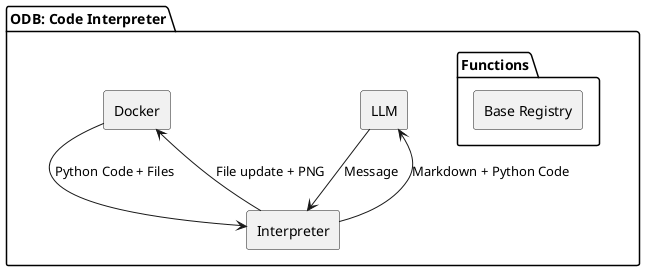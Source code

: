 @startuml
package "ODB: Code Interpreter" as ODB {
    rectangle "Interpreter" as Interpreter
    rectangle "LLM" as LLM
    rectangle "Docker" as Docker
    package "Functions" {
        rectangle "Base Registry" as BaseRegistry
    }

    LLM --> Interpreter : Message
    LLM <-- Interpreter : Markdown + Python Code
    Docker --> Interpreter : Python Code + Files
    Docker <-- Interpreter : File update + PNG
}

@enduml